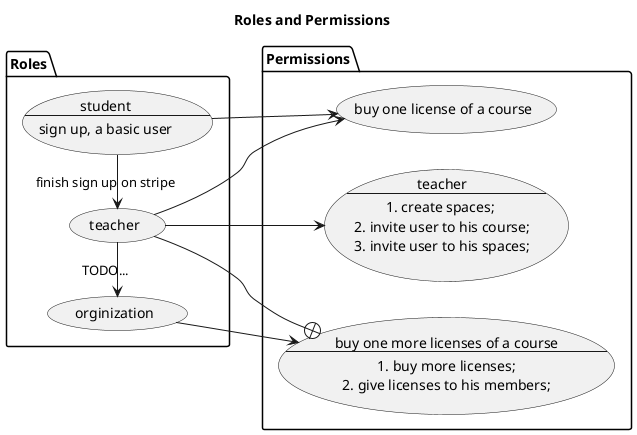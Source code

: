 @startuml
title "Roles and Permissions"

left to right direction

package Roles {
  usecase studentRole as "
    student
    ---
    sign up, a basic user
  "

  usecase teacherRole as "
    teacher
  "

  usecase orginizationRole as "
    orginization
  "
}

package Permissions {
  usecase buyOne as "
    buy one license of a course
  "

  usecase teacherP as "
    teacher
    ---
    1. create spaces; 
    2. invite user to his course;
    3. invite user to his spaces;
  "

  usecase buyMore as "
    buy one more licenses of a course
    ---
    1. buy more licenses;
    2. give licenses to his members;
  "
}

studentRole --> buyOne
teacherRole --> buyOne
teacherRole --> teacherP
teacherRole --+ buyMore
orginizationRole --> buyMore

studentRole -> teacherRole : finish sign up on stripe
teacherRole -> orginizationRole : TODO...

@enduml